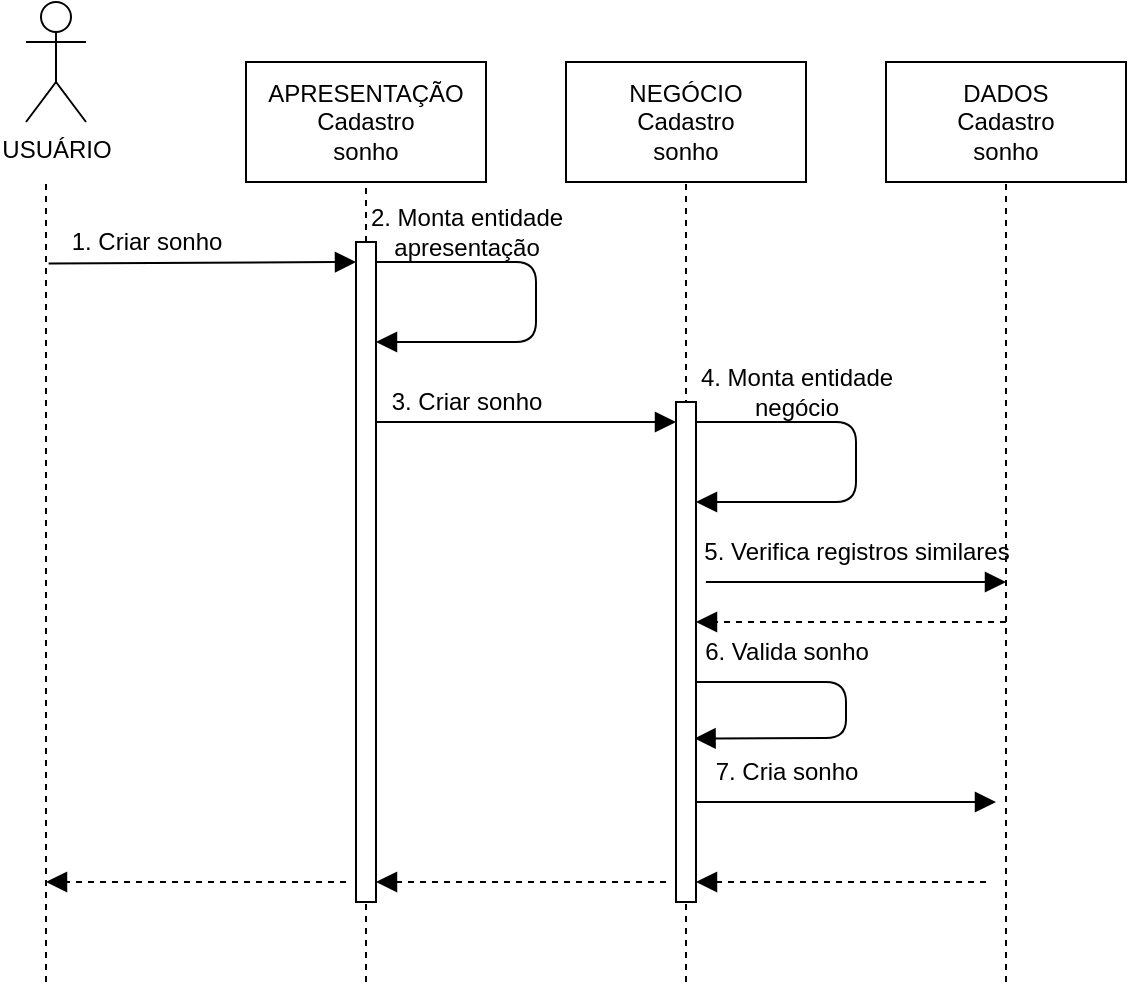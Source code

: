 <mxfile>
    <diagram id="YI7M7qDNCdbo3GiNMOz-" name="Page-1">
        <mxGraphModel dx="1926" dy="984" grid="1" gridSize="10" guides="1" tooltips="1" connect="1" arrows="1" fold="1" page="1" pageScale="1" pageWidth="850" pageHeight="1100" math="0" shadow="0">
            <root>
                <mxCell id="0"/>
                <mxCell id="1" parent="0"/>
                <mxCell id="9" value="" style="endArrow=none;startArrow=none;endFill=0;startFill=0;endSize=8;html=1;verticalAlign=bottom;dashed=1;labelBackgroundColor=none;" edge="1" parent="1">
                    <mxGeometry width="160" relative="1" as="geometry">
                        <mxPoint x="120" y="560" as="sourcePoint"/>
                        <mxPoint x="120.0" y="160" as="targetPoint"/>
                    </mxGeometry>
                </mxCell>
                <mxCell id="10" value="USUÁRIO" style="shape=umlActor;verticalLabelPosition=bottom;verticalAlign=top;html=1;" vertex="1" parent="1">
                    <mxGeometry x="110" y="70" width="30" height="60" as="geometry"/>
                </mxCell>
                <mxCell id="11" value="" style="endArrow=none;startArrow=none;endFill=0;startFill=0;endSize=8;html=1;verticalAlign=bottom;dashed=1;labelBackgroundColor=none;" edge="1" parent="1" source="24">
                    <mxGeometry width="160" relative="1" as="geometry">
                        <mxPoint x="280" y="440" as="sourcePoint"/>
                        <mxPoint x="280.0" y="160.0" as="targetPoint"/>
                    </mxGeometry>
                </mxCell>
                <mxCell id="13" value="" style="endArrow=none;startArrow=none;endFill=0;startFill=0;endSize=8;html=1;verticalAlign=bottom;dashed=1;labelBackgroundColor=none;" edge="1" parent="1">
                    <mxGeometry width="160" relative="1" as="geometry">
                        <mxPoint x="440" y="560" as="sourcePoint"/>
                        <mxPoint x="440.0" y="160.0" as="targetPoint"/>
                    </mxGeometry>
                </mxCell>
                <mxCell id="14" value="APRESENTAÇÃO&lt;br&gt;Cadastro&lt;br&gt;sonho" style="whiteSpace=wrap;html=1;" vertex="1" parent="1">
                    <mxGeometry x="220" y="100" width="120" height="60" as="geometry"/>
                </mxCell>
                <mxCell id="16" value="" style="endArrow=none;startArrow=none;endFill=0;startFill=0;endSize=8;html=1;verticalAlign=bottom;dashed=1;labelBackgroundColor=none;" edge="1" parent="1">
                    <mxGeometry width="160" relative="1" as="geometry">
                        <mxPoint x="600" y="560" as="sourcePoint"/>
                        <mxPoint x="600.0" y="160.0" as="targetPoint"/>
                    </mxGeometry>
                </mxCell>
                <mxCell id="18" value="NEGÓCIO&lt;br&gt;Cadastro&lt;br&gt;sonho" style="whiteSpace=wrap;html=1;" vertex="1" parent="1">
                    <mxGeometry x="380" y="100" width="120" height="60" as="geometry"/>
                </mxCell>
                <mxCell id="19" value="DADOS&lt;br&gt;Cadastro&lt;br&gt;sonho" style="whiteSpace=wrap;html=1;" vertex="1" parent="1">
                    <mxGeometry x="540" y="100" width="120" height="60" as="geometry"/>
                </mxCell>
                <mxCell id="20" value="" style="endArrow=block;startArrow=none;endFill=1;startFill=0;endSize=8;html=1;verticalAlign=bottom;labelBackgroundColor=none;exitX=0.013;exitY=0.858;exitDx=0;exitDy=0;exitPerimeter=0;" edge="1" parent="1" source="29">
                    <mxGeometry width="160" relative="1" as="geometry">
                        <mxPoint x="125" y="200" as="sourcePoint"/>
                        <mxPoint x="275" y="200" as="targetPoint"/>
                    </mxGeometry>
                </mxCell>
                <mxCell id="21" value="" style="endArrow=block;startArrow=none;endFill=1;startFill=0;endSize=8;html=1;verticalAlign=bottom;labelBackgroundColor=none;" edge="1" parent="1">
                    <mxGeometry width="160" relative="1" as="geometry">
                        <mxPoint x="285" y="200.0" as="sourcePoint"/>
                        <mxPoint x="285" y="240" as="targetPoint"/>
                        <Array as="points">
                            <mxPoint x="365" y="200"/>
                            <mxPoint x="365" y="240"/>
                        </Array>
                    </mxGeometry>
                </mxCell>
                <mxCell id="22" value="" style="endArrow=block;startArrow=none;endFill=1;startFill=0;endSize=8;html=1;verticalAlign=bottom;labelBackgroundColor=none;" edge="1" parent="1" source="24" target="26">
                    <mxGeometry width="160" relative="1" as="geometry">
                        <mxPoint x="290" y="280" as="sourcePoint"/>
                        <mxPoint x="410" y="280" as="targetPoint"/>
                        <Array as="points">
                            <mxPoint x="400" y="280"/>
                        </Array>
                    </mxGeometry>
                </mxCell>
                <mxCell id="23" value="" style="endArrow=block;startArrow=none;endFill=1;startFill=0;endSize=8;html=1;verticalAlign=bottom;labelBackgroundColor=none;" edge="1" parent="1">
                    <mxGeometry width="160" relative="1" as="geometry">
                        <mxPoint x="445" y="280.0" as="sourcePoint"/>
                        <mxPoint x="445" y="320" as="targetPoint"/>
                        <Array as="points">
                            <mxPoint x="525" y="280"/>
                            <mxPoint x="525" y="320"/>
                        </Array>
                    </mxGeometry>
                </mxCell>
                <mxCell id="25" value="" style="endArrow=none;startArrow=none;endFill=0;startFill=0;endSize=8;html=1;verticalAlign=bottom;dashed=1;labelBackgroundColor=none;" edge="1" parent="1" target="24">
                    <mxGeometry width="160" relative="1" as="geometry">
                        <mxPoint x="280" y="560" as="sourcePoint"/>
                        <mxPoint x="280.0" y="160.0" as="targetPoint"/>
                    </mxGeometry>
                </mxCell>
                <mxCell id="24" value="" style="html=1;points=[];perimeter=orthogonalPerimeter;" vertex="1" parent="1">
                    <mxGeometry x="275" y="190" width="10" height="330" as="geometry"/>
                </mxCell>
                <mxCell id="26" value="" style="html=1;points=[];perimeter=orthogonalPerimeter;" vertex="1" parent="1">
                    <mxGeometry x="435" y="270" width="10" height="250" as="geometry"/>
                </mxCell>
                <mxCell id="27" value="" style="endArrow=block;startArrow=none;endFill=1;startFill=0;endSize=8;html=1;verticalAlign=bottom;labelBackgroundColor=none;exitX=0.083;exitY=1;exitDx=0;exitDy=0;exitPerimeter=0;" edge="1" parent="1" source="34">
                    <mxGeometry width="160" relative="1" as="geometry">
                        <mxPoint x="450" y="360" as="sourcePoint"/>
                        <mxPoint x="600" y="360" as="targetPoint"/>
                    </mxGeometry>
                </mxCell>
                <mxCell id="28" value="" style="endArrow=block;startArrow=none;endFill=1;startFill=0;endSize=8;html=1;verticalAlign=bottom;dashed=1;labelBackgroundColor=none;" edge="1" parent="1">
                    <mxGeometry width="160" relative="1" as="geometry">
                        <mxPoint x="600" y="380" as="sourcePoint"/>
                        <mxPoint x="445.0" y="380" as="targetPoint"/>
                    </mxGeometry>
                </mxCell>
                <mxCell id="29" value="1. Criar sonho" style="text;html=1;align=center;verticalAlign=middle;resizable=0;points=[];autosize=1;strokeColor=none;fillColor=none;" vertex="1" parent="1">
                    <mxGeometry x="120" y="175" width="100" height="30" as="geometry"/>
                </mxCell>
                <mxCell id="30" value="2. Monta entidade&lt;br&gt;apresentação" style="text;html=1;align=center;verticalAlign=middle;resizable=0;points=[];autosize=1;strokeColor=none;fillColor=none;" vertex="1" parent="1">
                    <mxGeometry x="270" y="165" width="120" height="40" as="geometry"/>
                </mxCell>
                <mxCell id="31" value="3. Criar sonho" style="text;html=1;align=center;verticalAlign=middle;resizable=0;points=[];autosize=1;strokeColor=none;fillColor=none;" vertex="1" parent="1">
                    <mxGeometry x="280" y="255" width="100" height="30" as="geometry"/>
                </mxCell>
                <mxCell id="32" value="4. Monta entidade&lt;br&gt;negócio" style="text;html=1;align=center;verticalAlign=middle;resizable=0;points=[];autosize=1;strokeColor=none;fillColor=none;" vertex="1" parent="1">
                    <mxGeometry x="435" y="245" width="120" height="40" as="geometry"/>
                </mxCell>
                <mxCell id="34" value="5. Verifica registros similares" style="text;html=1;align=center;verticalAlign=middle;resizable=0;points=[];autosize=1;strokeColor=none;fillColor=none;" vertex="1" parent="1">
                    <mxGeometry x="435" y="330" width="180" height="30" as="geometry"/>
                </mxCell>
                <mxCell id="36" value="" style="endArrow=block;startArrow=none;endFill=1;startFill=0;endSize=8;html=1;verticalAlign=bottom;labelBackgroundColor=none;entryX=0.929;entryY=0.673;entryDx=0;entryDy=0;entryPerimeter=0;" edge="1" parent="1" target="26">
                    <mxGeometry width="160" relative="1" as="geometry">
                        <mxPoint x="445" y="410" as="sourcePoint"/>
                        <mxPoint x="600" y="410" as="targetPoint"/>
                        <Array as="points">
                            <mxPoint x="520" y="410"/>
                            <mxPoint x="520" y="438"/>
                        </Array>
                    </mxGeometry>
                </mxCell>
                <mxCell id="37" value="6. Valida sonho" style="text;html=1;align=center;verticalAlign=middle;resizable=0;points=[];autosize=1;strokeColor=none;fillColor=none;" vertex="1" parent="1">
                    <mxGeometry x="435" y="380" width="110" height="30" as="geometry"/>
                </mxCell>
                <mxCell id="39" value="" style="endArrow=block;startArrow=none;endFill=1;startFill=0;endSize=8;html=1;verticalAlign=bottom;dashed=1;labelBackgroundColor=none;" edge="1" parent="1">
                    <mxGeometry width="160" relative="1" as="geometry">
                        <mxPoint x="430" y="510" as="sourcePoint"/>
                        <mxPoint x="285.0" y="510" as="targetPoint"/>
                    </mxGeometry>
                </mxCell>
                <mxCell id="40" value="" style="endArrow=block;startArrow=none;endFill=1;startFill=0;endSize=8;html=1;verticalAlign=bottom;dashed=1;labelBackgroundColor=none;" edge="1" parent="1">
                    <mxGeometry width="160" relative="1" as="geometry">
                        <mxPoint x="270" y="510" as="sourcePoint"/>
                        <mxPoint x="120.0" y="510" as="targetPoint"/>
                    </mxGeometry>
                </mxCell>
                <mxCell id="41" value="" style="endArrow=block;startArrow=none;endFill=1;startFill=0;endSize=8;html=1;verticalAlign=bottom;labelBackgroundColor=none;" edge="1" parent="1">
                    <mxGeometry width="160" relative="1" as="geometry">
                        <mxPoint x="445" y="470" as="sourcePoint"/>
                        <mxPoint x="595" y="470" as="targetPoint"/>
                        <Array as="points">
                            <mxPoint x="560" y="470"/>
                        </Array>
                    </mxGeometry>
                </mxCell>
                <mxCell id="42" value="7. Cria sonho" style="text;html=1;align=center;verticalAlign=middle;resizable=0;points=[];autosize=1;strokeColor=none;fillColor=none;" vertex="1" parent="1">
                    <mxGeometry x="445" y="440" width="90" height="30" as="geometry"/>
                </mxCell>
                <mxCell id="43" value="" style="endArrow=block;startArrow=none;endFill=1;startFill=0;endSize=8;html=1;verticalAlign=bottom;dashed=1;labelBackgroundColor=none;" edge="1" parent="1">
                    <mxGeometry width="160" relative="1" as="geometry">
                        <mxPoint x="590" y="510" as="sourcePoint"/>
                        <mxPoint x="445.0" y="510" as="targetPoint"/>
                    </mxGeometry>
                </mxCell>
            </root>
        </mxGraphModel>
    </diagram>
</mxfile>